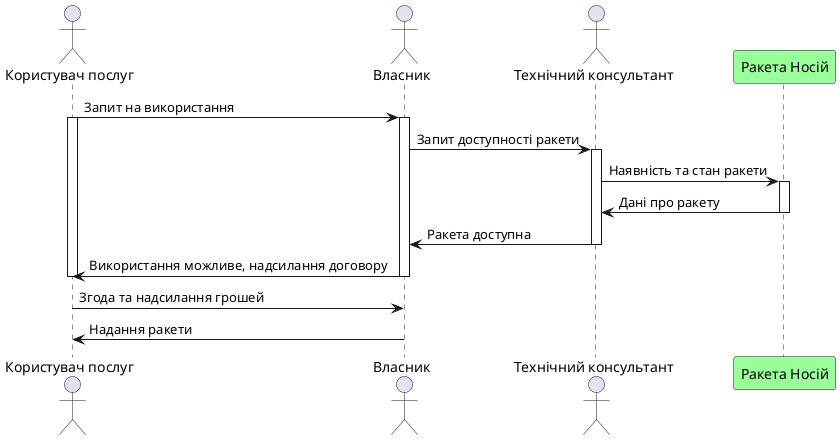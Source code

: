 @startuml Sequence Diagram
actor "Власник" as Owner order 10
actor "Користувач послуг"  as User  order 5
actor "Технічний консультант"  as Tech  order 11
' actor "Оператор зв'язку"  as Operator  order 5
' actor "Керівник польоту"  as FlyControl  order 5

participant "Ракета Носій" as Rocket order 15 #99FF99 


User -> Owner: Запит на використання
activate User
activate Owner
Owner -> Tech: Запит доступності ракети
activate Tech
Tech -> Rocket: Наявність та стан ракети 
activate Rocket
Rocket -> Tech: Дані про ракету
deactivate Rocket
Tech -> Owner: Ракета доступна 
deactivate Tech
Owner -> User: Використання можливе, надсилання договору 
deactivate User 
deactivate Owner

User -> Owner: Згода та надсилання грошей
Owner -> User: Надання ракети 


@enduml